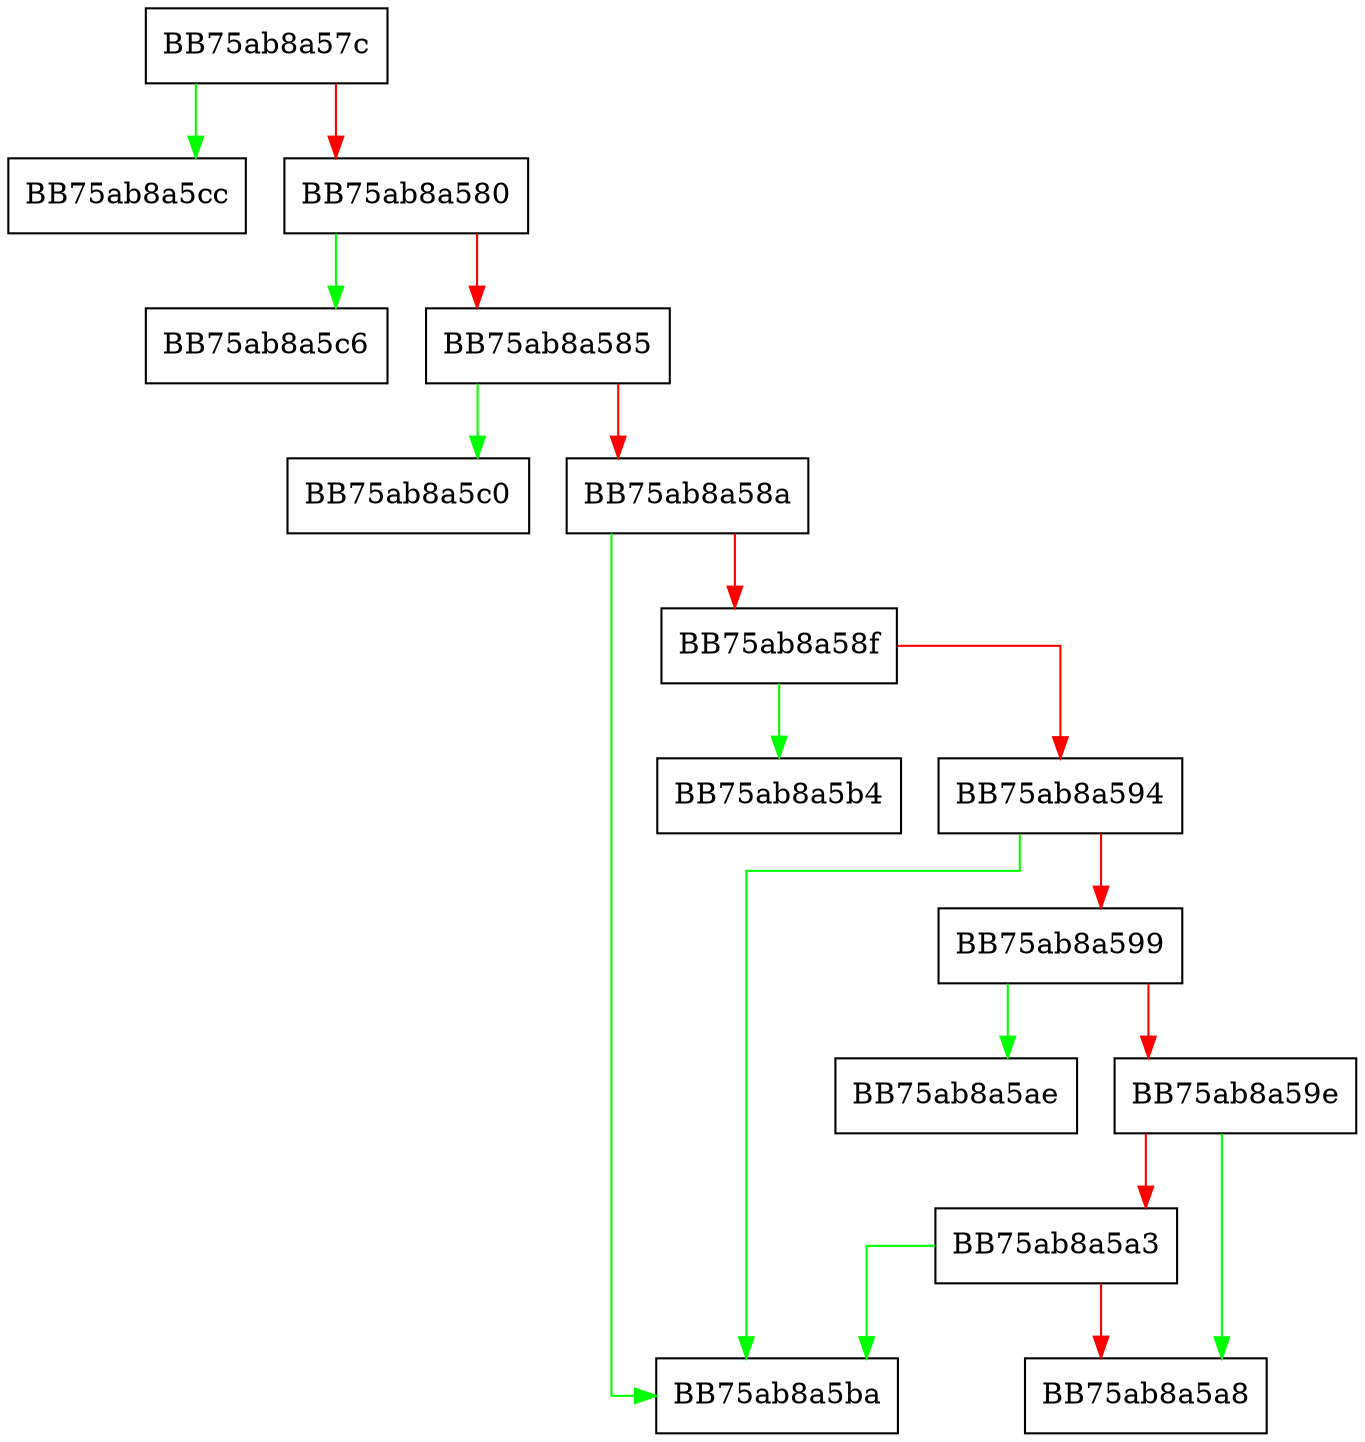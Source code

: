 digraph GetMpErrorFromDbError {
  node [shape="box"];
  graph [splines=ortho];
  BB75ab8a57c -> BB75ab8a5cc [color="green"];
  BB75ab8a57c -> BB75ab8a580 [color="red"];
  BB75ab8a580 -> BB75ab8a5c6 [color="green"];
  BB75ab8a580 -> BB75ab8a585 [color="red"];
  BB75ab8a585 -> BB75ab8a5c0 [color="green"];
  BB75ab8a585 -> BB75ab8a58a [color="red"];
  BB75ab8a58a -> BB75ab8a5ba [color="green"];
  BB75ab8a58a -> BB75ab8a58f [color="red"];
  BB75ab8a58f -> BB75ab8a5b4 [color="green"];
  BB75ab8a58f -> BB75ab8a594 [color="red"];
  BB75ab8a594 -> BB75ab8a5ba [color="green"];
  BB75ab8a594 -> BB75ab8a599 [color="red"];
  BB75ab8a599 -> BB75ab8a5ae [color="green"];
  BB75ab8a599 -> BB75ab8a59e [color="red"];
  BB75ab8a59e -> BB75ab8a5a8 [color="green"];
  BB75ab8a59e -> BB75ab8a5a3 [color="red"];
  BB75ab8a5a3 -> BB75ab8a5ba [color="green"];
  BB75ab8a5a3 -> BB75ab8a5a8 [color="red"];
}